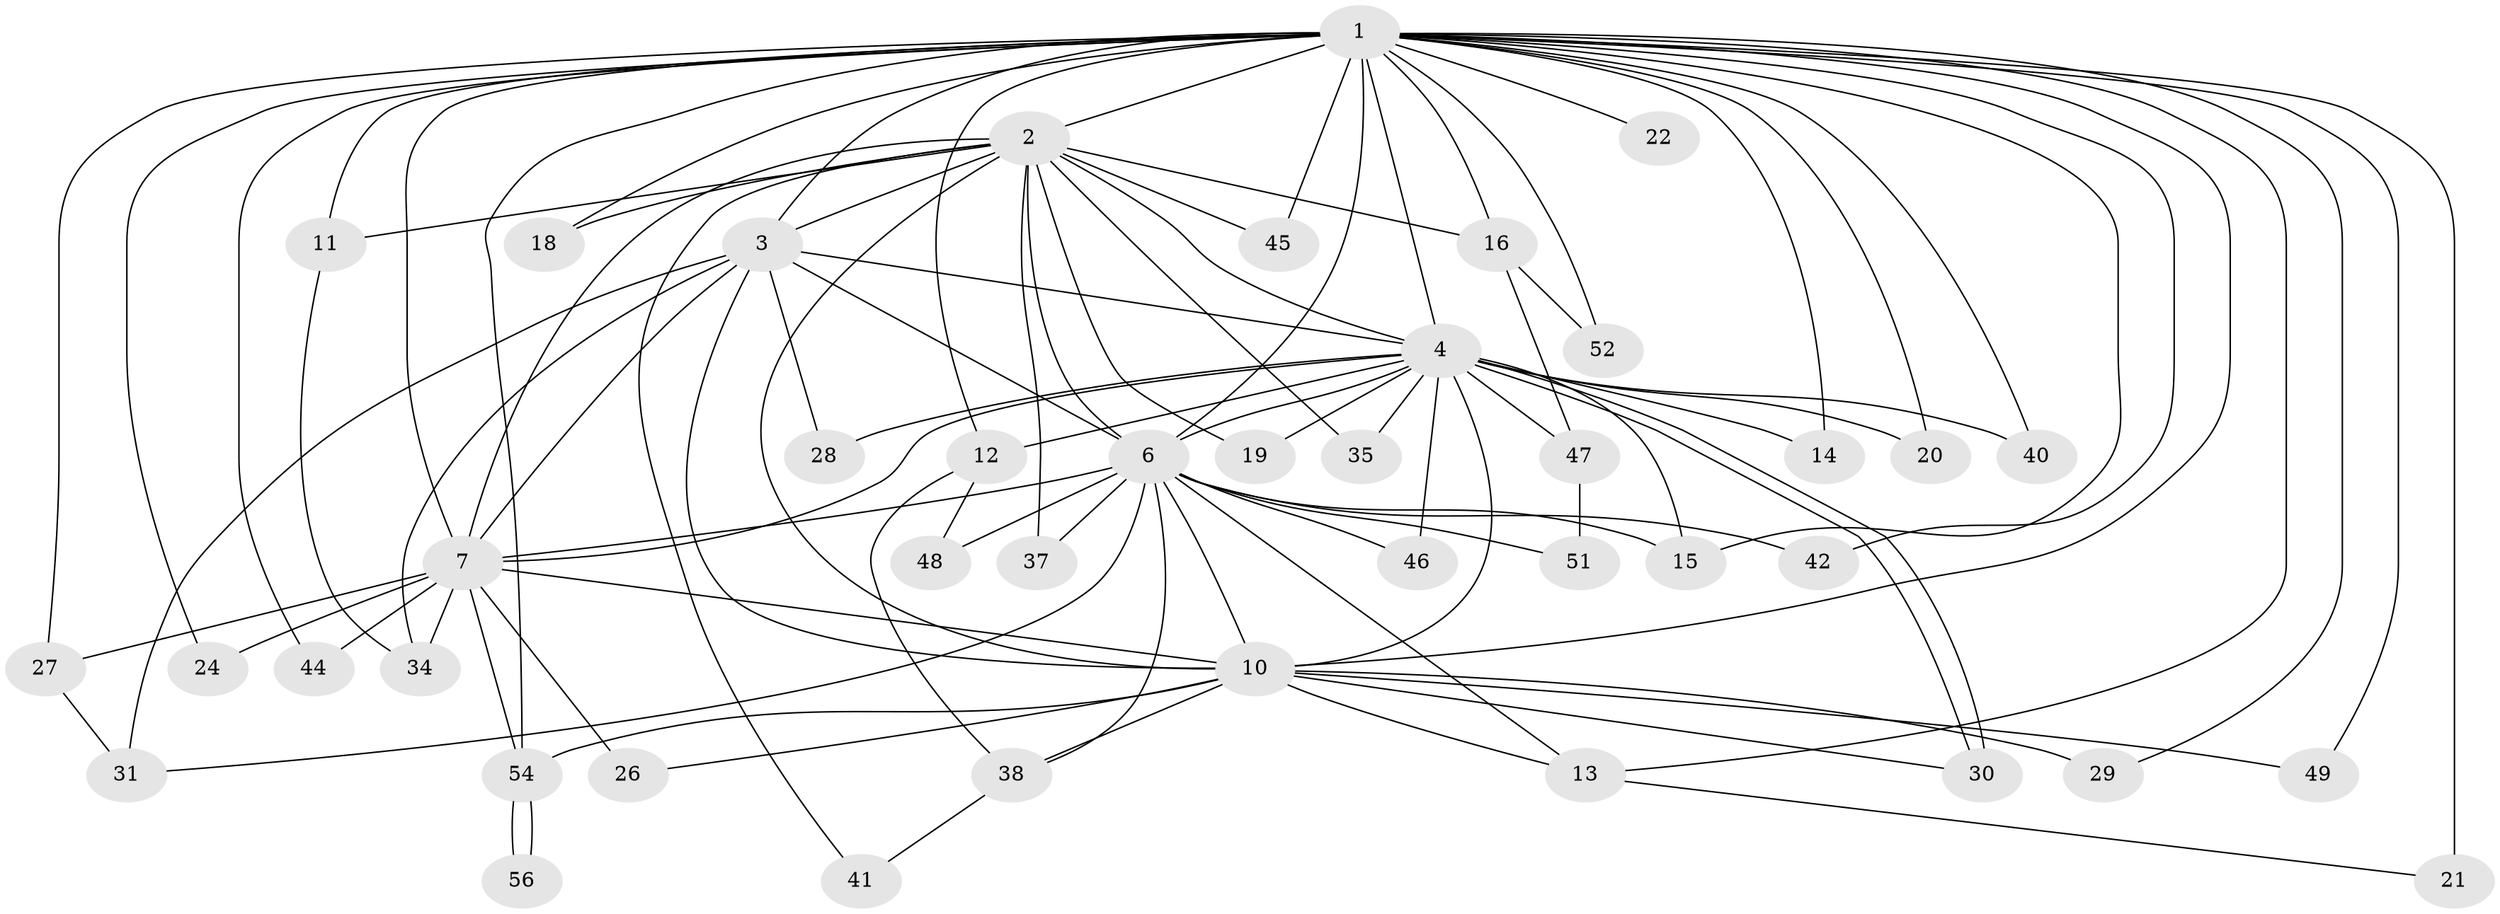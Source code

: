 // Generated by graph-tools (version 1.1) at 2025/51/02/27/25 19:51:41]
// undirected, 42 vertices, 97 edges
graph export_dot {
graph [start="1"]
  node [color=gray90,style=filled];
  1 [super="+8"];
  2 [super="+5"];
  3 [super="+17"];
  4 [super="+32"];
  6 [super="+9"];
  7 [super="+58"];
  10 [super="+33"];
  11;
  12 [super="+39"];
  13 [super="+43"];
  14;
  15 [super="+55"];
  16 [super="+23"];
  18;
  19;
  20;
  21 [super="+25"];
  22;
  24;
  26;
  27 [super="+36"];
  28;
  29;
  30;
  31;
  34 [super="+50"];
  35;
  37;
  38 [super="+53"];
  40;
  41;
  42;
  44;
  45;
  46;
  47;
  48;
  49;
  51 [super="+57"];
  52;
  54 [super="+59"];
  56;
  1 -- 2 [weight=4];
  1 -- 3 [weight=2];
  1 -- 4 [weight=2];
  1 -- 6 [weight=4];
  1 -- 7 [weight=3];
  1 -- 10 [weight=2];
  1 -- 12 [weight=2];
  1 -- 24;
  1 -- 40;
  1 -- 45;
  1 -- 11;
  1 -- 14;
  1 -- 18;
  1 -- 20;
  1 -- 21 [weight=2];
  1 -- 22;
  1 -- 27;
  1 -- 29;
  1 -- 42;
  1 -- 44;
  1 -- 49;
  1 -- 52;
  1 -- 54;
  1 -- 16;
  1 -- 13;
  1 -- 15;
  2 -- 3 [weight=3];
  2 -- 4 [weight=2];
  2 -- 6 [weight=4];
  2 -- 7 [weight=2];
  2 -- 10 [weight=2];
  2 -- 16 [weight=2];
  2 -- 19;
  2 -- 35;
  2 -- 41;
  2 -- 45;
  2 -- 37;
  2 -- 11;
  2 -- 18;
  3 -- 4;
  3 -- 6 [weight=2];
  3 -- 7;
  3 -- 10;
  3 -- 28;
  3 -- 34;
  3 -- 31;
  4 -- 6 [weight=2];
  4 -- 7;
  4 -- 10;
  4 -- 12;
  4 -- 14;
  4 -- 15;
  4 -- 19 [weight=2];
  4 -- 20;
  4 -- 28;
  4 -- 30;
  4 -- 30;
  4 -- 35;
  4 -- 40;
  4 -- 46;
  4 -- 47;
  6 -- 7 [weight=2];
  6 -- 10 [weight=2];
  6 -- 13;
  6 -- 15;
  6 -- 46;
  6 -- 48;
  6 -- 51 [weight=2];
  6 -- 37;
  6 -- 42;
  6 -- 31;
  6 -- 38;
  7 -- 10;
  7 -- 24;
  7 -- 26;
  7 -- 27;
  7 -- 34;
  7 -- 44;
  7 -- 54;
  10 -- 13;
  10 -- 26;
  10 -- 29;
  10 -- 38;
  10 -- 49;
  10 -- 54;
  10 -- 30;
  11 -- 34;
  12 -- 38;
  12 -- 48;
  13 -- 21;
  16 -- 47;
  16 -- 52;
  27 -- 31;
  38 -- 41;
  47 -- 51;
  54 -- 56;
  54 -- 56;
}
